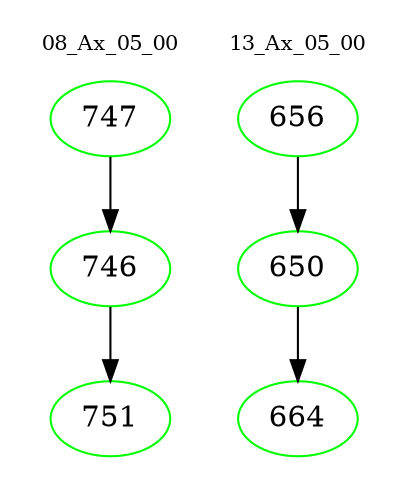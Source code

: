 digraph{
subgraph cluster_0 {
color = white
label = "08_Ax_05_00";
fontsize=10;
T0_747 [label="747", color="green"]
T0_747 -> T0_746 [color="black"]
T0_746 [label="746", color="green"]
T0_746 -> T0_751 [color="black"]
T0_751 [label="751", color="green"]
}
subgraph cluster_1 {
color = white
label = "13_Ax_05_00";
fontsize=10;
T1_656 [label="656", color="green"]
T1_656 -> T1_650 [color="black"]
T1_650 [label="650", color="green"]
T1_650 -> T1_664 [color="black"]
T1_664 [label="664", color="green"]
}
}
